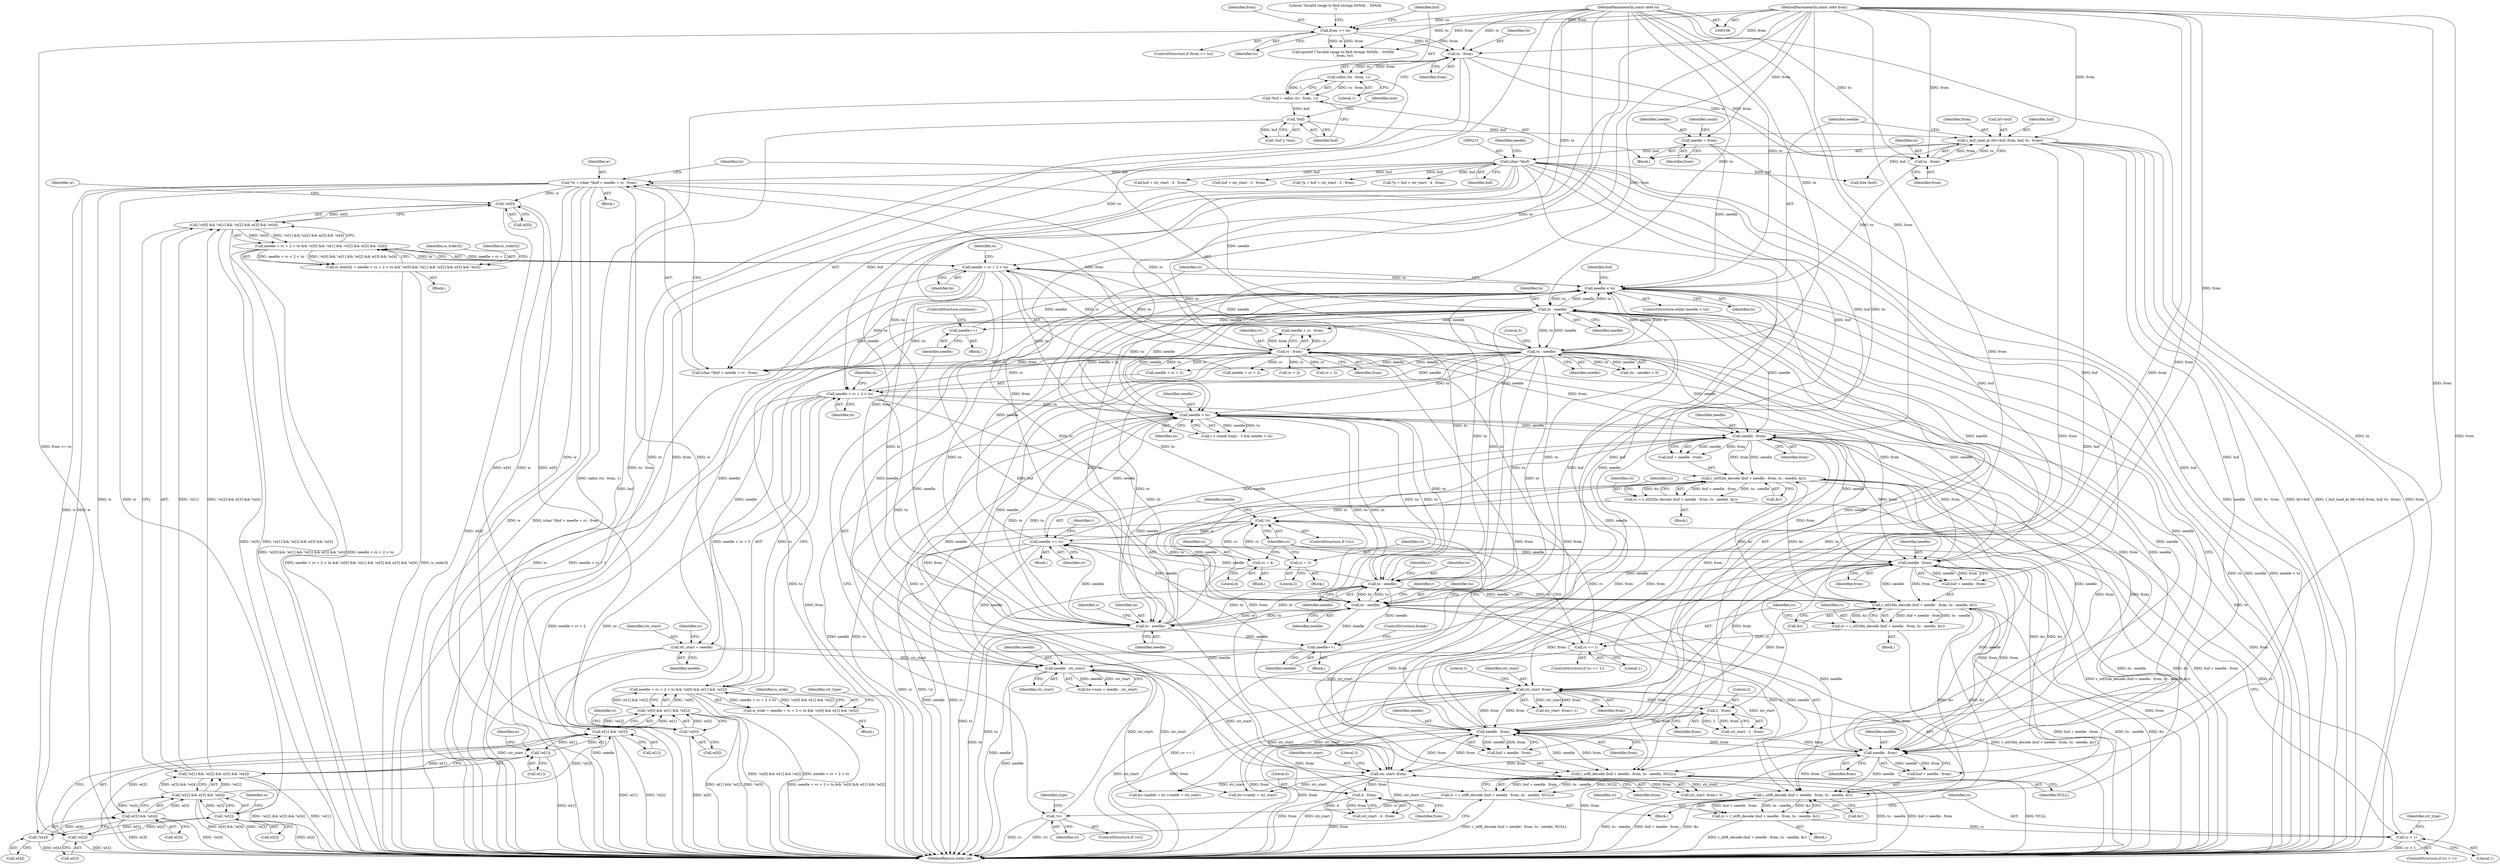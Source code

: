 digraph "1_radare2_3fcf41ed96ffa25b38029449520c8d0a198745f3@integer" {
"1000209" [label="(Call,*w = (char *)buf + needle + rc - from)"];
"1000212" [label="(Call,(char *)buf)"];
"1000170" [label="(Call,r_buf_read_at (bf->buf, from, buf, to - from))"];
"1000176" [label="(Call,to - from)"];
"1000156" [label="(Call,to - from)"];
"1000141" [label="(Call,from >= to)"];
"1000110" [label="(MethodParameterIn,const ut64 from)"];
"1000111" [label="(MethodParameterIn,const ut64 to)"];
"1000162" [label="(Call,!buf)"];
"1000153" [label="(Call,*buf = calloc (to - from, 1))"];
"1000155" [label="(Call,calloc (to - from, 1))"];
"1000192" [label="(Call,to - needle)"];
"1000180" [label="(Call,needle < to)"];
"1000200" [label="(Call,needle++)"];
"1000419" [label="(Call,needle += rc)"];
"1000413" [label="(Call,!rc)"];
"1000343" [label="(Call,rc = r_utf32le_decode (buf + needle - from, to - needle, &r))"];
"1000345" [label="(Call,r_utf32le_decode (buf + needle - from, to - needle, &r))"];
"1000348" [label="(Call,needle - from)"];
"1000328" [label="(Call,needle < to)"];
"1000222" [label="(Call,to - needle)"];
"1000376" [label="(Call,to - needle)"];
"1000399" [label="(Call,to - needle)"];
"1000351" [label="(Call,to - needle)"];
"1000231" [label="(Call,needle + rc + 2 < to)"];
"1000217" [label="(Call,rc - from)"];
"1000197" [label="(Call,!rc)"];
"1000184" [label="(Call,rc = r_utf8_decode (buf + needle - from, to - needle, NULL))"];
"1000186" [label="(Call,r_utf8_decode (buf + needle - from, to - needle, NULL))"];
"1000189" [label="(Call,needle - from)"];
"1000373" [label="(Call,needle - from)"];
"1000396" [label="(Call,needle - from)"];
"1000611" [label="(Call,2 - from)"];
"1000599" [label="(Call,str_start -from)"];
"1000584" [label="(Call,needle - str_start)"];
"1000416" [label="(Call,needle++)"];
"1000312" [label="(Call,str_start = needle)"];
"1000646" [label="(Call,4 - from)"];
"1000634" [label="(Call,str_start -from)"];
"1000273" [label="(Call,needle + rc + 2 < to)"];
"1000393" [label="(Call,r_utf8_decode (buf + needle - from, to - needle, &r))"];
"1000370" [label="(Call,r_utf16le_decode (buf + needle - from, to - needle, &r))"];
"1000382" [label="(Call,rc == 1)"];
"1000368" [label="(Call,rc = r_utf16le_decode (buf + needle - from, to - needle, &r))"];
"1000386" [label="(Call,rc = 2)"];
"1000359" [label="(Call,rc = 4)"];
"1000405" [label="(Call,rc > 1)"];
"1000391" [label="(Call,rc = r_utf8_decode (buf + needle - from, to - needle, &r))"];
"1000117" [label="(Call,needle = from)"];
"1000239" [label="(Call,!w[0])"];
"1000238" [label="(Call,!w[0] && !w[1] && !w[2] && w[3] && !w[4])"];
"1000230" [label="(Call,needle + rc + 2 < to && !w[0] && !w[1] && !w[2] && w[3] && !w[4])"];
"1000228" [label="(Call,is_wide32 = needle + rc + 2 < to && !w[0] && !w[1] && !w[2] && w[3] && !w[4])"];
"1000281" [label="(Call,!w[0])"];
"1000280" [label="(Call,!w[0] && w[1] && !w[2])"];
"1000272" [label="(Call,needle + rc + 2 < to && !w[0] && w[1] && !w[2])"];
"1000270" [label="(Call,is_wide = needle + rc + 2 < to && !w[0] && w[1] && !w[2])"];
"1000244" [label="(Call,!w[1])"];
"1000243" [label="(Call,!w[1] && !w[2] && w[3] && !w[4])"];
"1000285" [label="(Call,w[1] && !w[2])"];
"1000249" [label="(Call,!w[2])"];
"1000248" [label="(Call,!w[2] && w[3] && !w[4])"];
"1000289" [label="(Call,!w[2])"];
"1000253" [label="(Call,w[3] && !w[4])"];
"1000257" [label="(Call,!w[4])"];
"1000224" [label="(Identifier,needle)"];
"1000283" [label="(Identifier,w)"];
"1000400" [label="(Identifier,to)"];
"1000177" [label="(Identifier,to)"];
"1000241" [label="(Identifier,w)"];
"1000385" [label="(Block,)"];
"1000388" [label="(Literal,2)"];
"1000226" [label="(Block,)"];
"1000359" [label="(Call,rc = 4)"];
"1000279" [label="(Identifier,to)"];
"1000420" [label="(Identifier,needle)"];
"1000600" [label="(Identifier,str_start)"];
"1000118" [label="(Identifier,needle)"];
"1000367" [label="(Block,)"];
"1000416" [label="(Call,needle++)"];
"1000406" [label="(Identifier,rc)"];
"1000399" [label="(Call,to - needle)"];
"1000642" [label="(Call,buf + str_start - 4 - from)"];
"1000386" [label="(Call,rc = 2)"];
"1000257" [label="(Call,!w[4])"];
"1000357" [label="(Identifier,rc)"];
"1000187" [label="(Call,buf + needle - from)"];
"1000417" [label="(Identifier,needle)"];
"1000272" [label="(Call,needle + rc + 2 < to && !w[0] && w[1] && !w[2])"];
"1000369" [label="(Identifier,rc)"];
"1000250" [label="(Call,w[2])"];
"1000183" [label="(Block,)"];
"1000609" [label="(Call,str_start - 2 - from)"];
"1000201" [label="(Identifier,needle)"];
"1000375" [label="(Identifier,from)"];
"1000405" [label="(Call,rc > 1)"];
"1000371" [label="(Call,buf + needle - from)"];
"1000175" [label="(Identifier,buf)"];
"1000180" [label="(Call,needle < to)"];
"1000312" [label="(Call,str_start = needle)"];
"1000268" [label="(Block,)"];
"1000225" [label="(Literal,5)"];
"1000612" [label="(Literal,2)"];
"1000355" [label="(Identifier,r)"];
"1000246" [label="(Identifier,w)"];
"1000179" [label="(ControlStructure,while (needle < to))"];
"1000404" [label="(ControlStructure,if (rc > 1))"];
"1000181" [label="(Identifier,needle)"];
"1000222" [label="(Call,to - needle)"];
"1000270" [label="(Call,is_wide = needle + rc + 2 < to && !w[0] && w[1] && !w[2])"];
"1000185" [label="(Identifier,rc)"];
"1000199" [label="(Block,)"];
"1000165" [label="(Identifier,min)"];
"1000209" [label="(Call,*w = (char *)buf + needle + rc - from)"];
"1000361" [label="(Literal,4)"];
"1000258" [label="(Call,w[4])"];
"1000330" [label="(Identifier,to)"];
"1000194" [label="(Identifier,needle)"];
"1000329" [label="(Identifier,needle)"];
"1000286" [label="(Call,w[1])"];
"1000253" [label="(Call,w[3] && !w[4])"];
"1000212" [label="(Call,(char *)buf)"];
"1000381" [label="(ControlStructure,if (rc == 1))"];
"1000119" [label="(Identifier,from)"];
"1000230" [label="(Call,needle + rc + 2 < to && !w[0] && !w[1] && !w[2] && w[3] && !w[4])"];
"1000159" [label="(Literal,1)"];
"1000198" [label="(Identifier,rc)"];
"1000140" [label="(ControlStructure,if (from >= to))"];
"1000191" [label="(Identifier,from)"];
"1000162" [label="(Call,!buf)"];
"1000217" [label="(Call,rc - from)"];
"1000418" [label="(ControlStructure,break;)"];
"1000157" [label="(Identifier,to)"];
"1000415" [label="(Block,)"];
"1000419" [label="(Call,needle += rc)"];
"1000392" [label="(Identifier,rc)"];
"1000410" [label="(Identifier,str_type)"];
"1000229" [label="(Identifier,is_wide32)"];
"1000345" [label="(Call,r_utf32le_decode (buf + needle - from, to - needle, &r))"];
"1000117" [label="(Call,needle = from)"];
"1000189" [label="(Call,needle - from)"];
"1000376" [label="(Call,to - needle)"];
"1000382" [label="(Call,rc == 1)"];
"1000384" [label="(Literal,1)"];
"1000387" [label="(Identifier,rc)"];
"1000352" [label="(Identifier,to)"];
"1000245" [label="(Call,w[1])"];
"1000282" [label="(Call,w[0])"];
"1000228" [label="(Call,is_wide32 = needle + rc + 2 < to && !w[0] && !w[1] && !w[2] && w[3] && !w[4])"];
"1000153" [label="(Call,*buf = calloc (to - from, 1))"];
"1000635" [label="(Identifier,str_start)"];
"1000350" [label="(Identifier,from)"];
"1000287" [label="(Identifier,w)"];
"1000412" [label="(ControlStructure,if (!rc))"];
"1000232" [label="(Call,needle + rc + 2)"];
"1000154" [label="(Identifier,buf)"];
"1000396" [label="(Call,needle - from)"];
"1000334" [label="(Block,)"];
"1000216" [label="(Identifier,needle)"];
"1000393" [label="(Call,r_utf8_decode (buf + needle - from, to - needle, &r))"];
"1000634" [label="(Call,str_start -from)"];
"1000586" [label="(Identifier,str_start)"];
"1000379" [label="(Call,&r)"];
"1000143" [label="(Identifier,to)"];
"1000190" [label="(Identifier,needle)"];
"1000161" [label="(Call,!buf || !min)"];
"1000613" [label="(Identifier,from)"];
"1000254" [label="(Call,w[3])"];
"1000636" [label="(Identifier,from)"];
"1000285" [label="(Call,w[1] && !w[2])"];
"1000585" [label="(Identifier,needle)"];
"1000141" [label="(Call,from >= to)"];
"1000200" [label="(Call,needle++)"];
"1000186" [label="(Call,r_utf8_decode (buf + needle - from, to - needle, NULL))"];
"1000184" [label="(Call,rc = r_utf8_decode (buf + needle - from, to - needle, NULL))"];
"1000195" [label="(Identifier,NULL)"];
"1000343" [label="(Call,rc = r_utf32le_decode (buf + needle - from, to - needle, &r))"];
"1000342" [label="(Block,)"];
"1000383" [label="(Identifier,rc)"];
"1000155" [label="(Call,calloc (to - from, 1))"];
"1000314" [label="(Identifier,needle)"];
"1000380" [label="(Identifier,r)"];
"1000142" [label="(Identifier,from)"];
"1000377" [label="(Identifier,to)"];
"1000110" [label="(MethodParameterIn,const ut64 from)"];
"1000644" [label="(Call,str_start - 4 - from)"];
"1000647" [label="(Literal,4)"];
"1000211" [label="(Call,(char *)buf + needle + rc - from)"];
"1000344" [label="(Identifier,rc)"];
"1000234" [label="(Call,rc + 2)"];
"1000240" [label="(Call,w[0])"];
"1000197" [label="(Call,!rc)"];
"1000248" [label="(Call,!w[2] && w[3] && !w[4])"];
"1000374" [label="(Identifier,needle)"];
"1000666" [label="(Call,bs->paddr = bs->vaddr = str_start)"];
"1000244" [label="(Call,!w[1])"];
"1000176" [label="(Call,to - from)"];
"1000407" [label="(Literal,1)"];
"1000170" [label="(Call,r_buf_read_at (bf->buf, from, buf, to - from))"];
"1000146" [label="(Literal,\"Invalid range to find strings 0x%llx .. 0x%llx\n\")"];
"1000351" [label="(Call,to - needle)"];
"1000290" [label="(Call,w[2])"];
"1000346" [label="(Call,buf + needle - from)"];
"1000158" [label="(Identifier,from)"];
"1000196" [label="(ControlStructure,if (!rc))"];
"1000607" [label="(Call,buf + str_start - 2 - from)"];
"1000349" [label="(Identifier,needle)"];
"1000163" [label="(Identifier,buf)"];
"1000238" [label="(Call,!w[0] && !w[1] && !w[2] && w[3] && !w[4])"];
"1000271" [label="(Identifier,is_wide)"];
"1000223" [label="(Identifier,to)"];
"1000633" [label="(Call,str_start -from> 3)"];
"1000122" [label="(Identifier,count)"];
"1000401" [label="(Identifier,needle)"];
"1000394" [label="(Call,buf + needle - from)"];
"1000602" [label="(Literal,1)"];
"1000193" [label="(Identifier,to)"];
"1000207" [label="(Block,)"];
"1000276" [label="(Call,rc + 2)"];
"1000391" [label="(Call,rc = r_utf8_decode (buf + needle - from, to - needle, &r))"];
"1000262" [label="(Identifier,is_wide32)"];
"1000414" [label="(Identifier,rc)"];
"1000605" [label="(Call,*p = buf + str_start - 2 - from)"];
"1000255" [label="(Identifier,w)"];
"1000294" [label="(Identifier,str_type)"];
"1000580" [label="(Call,bs->size = needle - str_start)"];
"1000192" [label="(Call,to - needle)"];
"1000289" [label="(Call,!w[2])"];
"1000239" [label="(Call,!w[0])"];
"1000156" [label="(Call,to - from)"];
"1000599" [label="(Call,str_start -from)"];
"1000646" [label="(Call,4 - from)"];
"1000378" [label="(Identifier,needle)"];
"1000348" [label="(Call,needle - from)"];
"1000321" [label="(Call,i < sizeof (tmp) - 3 && needle < to)"];
"1000598" [label="(Call,str_start -from> 1)"];
"1000670" [label="(Call,bs->vaddr = str_start)"];
"1000280" [label="(Call,!w[0] && w[1] && !w[2])"];
"1000584" [label="(Call,needle - str_start)"];
"1000218" [label="(Identifier,rc)"];
"1000313" [label="(Identifier,str_start)"];
"1000210" [label="(Identifier,w)"];
"1000368" [label="(Call,rc = r_utf16le_decode (buf + needle - from, to - needle, &r))"];
"1000390" [label="(Block,)"];
"1000648" [label="(Identifier,from)"];
"1000354" [label="(Call,&r)"];
"1000640" [label="(Call,*p = buf + str_start - 4 - from)"];
"1000174" [label="(Identifier,from)"];
"1000182" [label="(Identifier,to)"];
"1000251" [label="(Identifier,w)"];
"1000219" [label="(Identifier,from)"];
"1000145" [label="(Call,eprintf (\"Invalid range to find strings 0x%llx .. 0x%llx\n\", from, to))"];
"1000171" [label="(Call,bf->buf)"];
"1000214" [label="(Identifier,buf)"];
"1000178" [label="(Identifier,from)"];
"1000397" [label="(Identifier,needle)"];
"1000281" [label="(Call,!w[0])"];
"1000205" [label="(Identifier,type)"];
"1000601" [label="(Identifier,from)"];
"1000402" [label="(Call,&r)"];
"1000328" [label="(Call,needle < to)"];
"1000249" [label="(Call,!w[2])"];
"1000611" [label="(Call,2 - from)"];
"1000370" [label="(Call,r_utf16le_decode (buf + needle - from, to - needle, &r))"];
"1000413" [label="(Call,!rc)"];
"1000273" [label="(Call,needle + rc + 2 < to)"];
"1000111" [label="(MethodParameterIn,const ut64 to)"];
"1000358" [label="(Block,)"];
"1000231" [label="(Call,needle + rc + 2 < to)"];
"1000425" [label="(Identifier,r)"];
"1000221" [label="(Call,(to - needle) > 5)"];
"1000373" [label="(Call,needle - from)"];
"1000215" [label="(Call,needle + rc - from)"];
"1000237" [label="(Identifier,to)"];
"1000698" [label="(Identifier,buf)"];
"1000113" [label="(Block,)"];
"1000243" [label="(Call,!w[1] && !w[2] && w[3] && !w[4])"];
"1000701" [label="(MethodReturn,static int)"];
"1000421" [label="(Identifier,rc)"];
"1000398" [label="(Identifier,from)"];
"1000317" [label="(Identifier,rc)"];
"1000360" [label="(Identifier,rc)"];
"1000353" [label="(Identifier,needle)"];
"1000202" [label="(ControlStructure,continue;)"];
"1000637" [label="(Literal,3)"];
"1000697" [label="(Call,free (buf))"];
"1000403" [label="(Identifier,r)"];
"1000274" [label="(Call,needle + rc + 2)"];
"1000209" -> "1000207"  [label="AST: "];
"1000209" -> "1000211"  [label="CFG: "];
"1000210" -> "1000209"  [label="AST: "];
"1000211" -> "1000209"  [label="AST: "];
"1000223" -> "1000209"  [label="CFG: "];
"1000209" -> "1000701"  [label="DDG: w"];
"1000209" -> "1000701"  [label="DDG: (char *)buf + needle + rc - from"];
"1000212" -> "1000209"  [label="DDG: buf"];
"1000192" -> "1000209"  [label="DDG: needle"];
"1000217" -> "1000209"  [label="DDG: rc"];
"1000217" -> "1000209"  [label="DDG: from"];
"1000209" -> "1000239"  [label="DDG: w"];
"1000209" -> "1000244"  [label="DDG: w"];
"1000209" -> "1000249"  [label="DDG: w"];
"1000209" -> "1000253"  [label="DDG: w"];
"1000209" -> "1000257"  [label="DDG: w"];
"1000209" -> "1000281"  [label="DDG: w"];
"1000209" -> "1000285"  [label="DDG: w"];
"1000209" -> "1000289"  [label="DDG: w"];
"1000212" -> "1000211"  [label="AST: "];
"1000212" -> "1000214"  [label="CFG: "];
"1000213" -> "1000212"  [label="AST: "];
"1000214" -> "1000212"  [label="AST: "];
"1000216" -> "1000212"  [label="CFG: "];
"1000212" -> "1000186"  [label="DDG: buf"];
"1000212" -> "1000187"  [label="DDG: buf"];
"1000212" -> "1000211"  [label="DDG: buf"];
"1000170" -> "1000212"  [label="DDG: buf"];
"1000212" -> "1000345"  [label="DDG: buf"];
"1000212" -> "1000346"  [label="DDG: buf"];
"1000212" -> "1000370"  [label="DDG: buf"];
"1000212" -> "1000371"  [label="DDG: buf"];
"1000212" -> "1000393"  [label="DDG: buf"];
"1000212" -> "1000394"  [label="DDG: buf"];
"1000212" -> "1000605"  [label="DDG: buf"];
"1000212" -> "1000607"  [label="DDG: buf"];
"1000212" -> "1000640"  [label="DDG: buf"];
"1000212" -> "1000642"  [label="DDG: buf"];
"1000212" -> "1000697"  [label="DDG: buf"];
"1000170" -> "1000113"  [label="AST: "];
"1000170" -> "1000176"  [label="CFG: "];
"1000171" -> "1000170"  [label="AST: "];
"1000174" -> "1000170"  [label="AST: "];
"1000175" -> "1000170"  [label="AST: "];
"1000176" -> "1000170"  [label="AST: "];
"1000181" -> "1000170"  [label="CFG: "];
"1000170" -> "1000701"  [label="DDG: to - from"];
"1000170" -> "1000701"  [label="DDG: bf->buf"];
"1000170" -> "1000701"  [label="DDG: r_buf_read_at (bf->buf, from, buf, to - from)"];
"1000170" -> "1000701"  [label="DDG: from"];
"1000176" -> "1000170"  [label="DDG: from"];
"1000176" -> "1000170"  [label="DDG: to"];
"1000110" -> "1000170"  [label="DDG: from"];
"1000162" -> "1000170"  [label="DDG: buf"];
"1000170" -> "1000186"  [label="DDG: buf"];
"1000170" -> "1000187"  [label="DDG: buf"];
"1000170" -> "1000189"  [label="DDG: from"];
"1000170" -> "1000697"  [label="DDG: buf"];
"1000176" -> "1000178"  [label="CFG: "];
"1000177" -> "1000176"  [label="AST: "];
"1000178" -> "1000176"  [label="AST: "];
"1000156" -> "1000176"  [label="DDG: to"];
"1000156" -> "1000176"  [label="DDG: from"];
"1000111" -> "1000176"  [label="DDG: to"];
"1000110" -> "1000176"  [label="DDG: from"];
"1000176" -> "1000180"  [label="DDG: to"];
"1000156" -> "1000155"  [label="AST: "];
"1000156" -> "1000158"  [label="CFG: "];
"1000157" -> "1000156"  [label="AST: "];
"1000158" -> "1000156"  [label="AST: "];
"1000159" -> "1000156"  [label="CFG: "];
"1000156" -> "1000701"  [label="DDG: to"];
"1000156" -> "1000701"  [label="DDG: from"];
"1000156" -> "1000155"  [label="DDG: to"];
"1000156" -> "1000155"  [label="DDG: from"];
"1000141" -> "1000156"  [label="DDG: to"];
"1000141" -> "1000156"  [label="DDG: from"];
"1000111" -> "1000156"  [label="DDG: to"];
"1000110" -> "1000156"  [label="DDG: from"];
"1000141" -> "1000140"  [label="AST: "];
"1000141" -> "1000143"  [label="CFG: "];
"1000142" -> "1000141"  [label="AST: "];
"1000143" -> "1000141"  [label="AST: "];
"1000146" -> "1000141"  [label="CFG: "];
"1000154" -> "1000141"  [label="CFG: "];
"1000141" -> "1000701"  [label="DDG: from >= to"];
"1000110" -> "1000141"  [label="DDG: from"];
"1000111" -> "1000141"  [label="DDG: to"];
"1000141" -> "1000145"  [label="DDG: from"];
"1000141" -> "1000145"  [label="DDG: to"];
"1000110" -> "1000106"  [label="AST: "];
"1000110" -> "1000701"  [label="DDG: from"];
"1000110" -> "1000117"  [label="DDG: from"];
"1000110" -> "1000145"  [label="DDG: from"];
"1000110" -> "1000189"  [label="DDG: from"];
"1000110" -> "1000217"  [label="DDG: from"];
"1000110" -> "1000348"  [label="DDG: from"];
"1000110" -> "1000373"  [label="DDG: from"];
"1000110" -> "1000396"  [label="DDG: from"];
"1000110" -> "1000599"  [label="DDG: from"];
"1000110" -> "1000611"  [label="DDG: from"];
"1000110" -> "1000634"  [label="DDG: from"];
"1000110" -> "1000646"  [label="DDG: from"];
"1000111" -> "1000106"  [label="AST: "];
"1000111" -> "1000701"  [label="DDG: to"];
"1000111" -> "1000145"  [label="DDG: to"];
"1000111" -> "1000180"  [label="DDG: to"];
"1000111" -> "1000192"  [label="DDG: to"];
"1000111" -> "1000222"  [label="DDG: to"];
"1000111" -> "1000231"  [label="DDG: to"];
"1000111" -> "1000273"  [label="DDG: to"];
"1000111" -> "1000328"  [label="DDG: to"];
"1000111" -> "1000351"  [label="DDG: to"];
"1000111" -> "1000376"  [label="DDG: to"];
"1000111" -> "1000399"  [label="DDG: to"];
"1000162" -> "1000161"  [label="AST: "];
"1000162" -> "1000163"  [label="CFG: "];
"1000163" -> "1000162"  [label="AST: "];
"1000165" -> "1000162"  [label="CFG: "];
"1000161" -> "1000162"  [label="CFG: "];
"1000162" -> "1000701"  [label="DDG: buf"];
"1000162" -> "1000161"  [label="DDG: buf"];
"1000153" -> "1000162"  [label="DDG: buf"];
"1000153" -> "1000113"  [label="AST: "];
"1000153" -> "1000155"  [label="CFG: "];
"1000154" -> "1000153"  [label="AST: "];
"1000155" -> "1000153"  [label="AST: "];
"1000163" -> "1000153"  [label="CFG: "];
"1000153" -> "1000701"  [label="DDG: calloc (to - from, 1)"];
"1000155" -> "1000153"  [label="DDG: to - from"];
"1000155" -> "1000153"  [label="DDG: 1"];
"1000155" -> "1000159"  [label="CFG: "];
"1000159" -> "1000155"  [label="AST: "];
"1000155" -> "1000701"  [label="DDG: to - from"];
"1000192" -> "1000186"  [label="AST: "];
"1000192" -> "1000194"  [label="CFG: "];
"1000193" -> "1000192"  [label="AST: "];
"1000194" -> "1000192"  [label="AST: "];
"1000195" -> "1000192"  [label="CFG: "];
"1000192" -> "1000701"  [label="DDG: to"];
"1000192" -> "1000180"  [label="DDG: needle"];
"1000192" -> "1000180"  [label="DDG: to"];
"1000192" -> "1000186"  [label="DDG: to"];
"1000192" -> "1000186"  [label="DDG: needle"];
"1000180" -> "1000192"  [label="DDG: to"];
"1000189" -> "1000192"  [label="DDG: needle"];
"1000192" -> "1000200"  [label="DDG: needle"];
"1000192" -> "1000211"  [label="DDG: needle"];
"1000192" -> "1000215"  [label="DDG: needle"];
"1000192" -> "1000222"  [label="DDG: to"];
"1000192" -> "1000222"  [label="DDG: needle"];
"1000192" -> "1000312"  [label="DDG: needle"];
"1000192" -> "1000328"  [label="DDG: needle"];
"1000192" -> "1000328"  [label="DDG: to"];
"1000192" -> "1000348"  [label="DDG: needle"];
"1000192" -> "1000351"  [label="DDG: to"];
"1000192" -> "1000373"  [label="DDG: needle"];
"1000192" -> "1000376"  [label="DDG: to"];
"1000192" -> "1000396"  [label="DDG: needle"];
"1000192" -> "1000399"  [label="DDG: to"];
"1000192" -> "1000584"  [label="DDG: needle"];
"1000180" -> "1000179"  [label="AST: "];
"1000180" -> "1000182"  [label="CFG: "];
"1000181" -> "1000180"  [label="AST: "];
"1000182" -> "1000180"  [label="AST: "];
"1000185" -> "1000180"  [label="CFG: "];
"1000698" -> "1000180"  [label="CFG: "];
"1000180" -> "1000701"  [label="DDG: to"];
"1000180" -> "1000701"  [label="DDG: needle"];
"1000180" -> "1000701"  [label="DDG: needle < to"];
"1000200" -> "1000180"  [label="DDG: needle"];
"1000419" -> "1000180"  [label="DDG: needle"];
"1000328" -> "1000180"  [label="DDG: needle"];
"1000328" -> "1000180"  [label="DDG: to"];
"1000117" -> "1000180"  [label="DDG: needle"];
"1000416" -> "1000180"  [label="DDG: needle"];
"1000584" -> "1000180"  [label="DDG: needle"];
"1000222" -> "1000180"  [label="DDG: needle"];
"1000222" -> "1000180"  [label="DDG: to"];
"1000376" -> "1000180"  [label="DDG: to"];
"1000399" -> "1000180"  [label="DDG: to"];
"1000231" -> "1000180"  [label="DDG: to"];
"1000351" -> "1000180"  [label="DDG: to"];
"1000273" -> "1000180"  [label="DDG: to"];
"1000180" -> "1000189"  [label="DDG: needle"];
"1000180" -> "1000321"  [label="DDG: needle < to"];
"1000200" -> "1000199"  [label="AST: "];
"1000200" -> "1000201"  [label="CFG: "];
"1000201" -> "1000200"  [label="AST: "];
"1000202" -> "1000200"  [label="CFG: "];
"1000419" -> "1000334"  [label="AST: "];
"1000419" -> "1000421"  [label="CFG: "];
"1000420" -> "1000419"  [label="AST: "];
"1000421" -> "1000419"  [label="AST: "];
"1000425" -> "1000419"  [label="CFG: "];
"1000419" -> "1000701"  [label="DDG: needle"];
"1000419" -> "1000701"  [label="DDG: rc"];
"1000419" -> "1000328"  [label="DDG: needle"];
"1000419" -> "1000348"  [label="DDG: needle"];
"1000419" -> "1000373"  [label="DDG: needle"];
"1000419" -> "1000396"  [label="DDG: needle"];
"1000413" -> "1000419"  [label="DDG: rc"];
"1000399" -> "1000419"  [label="DDG: needle"];
"1000351" -> "1000419"  [label="DDG: needle"];
"1000376" -> "1000419"  [label="DDG: needle"];
"1000419" -> "1000584"  [label="DDG: needle"];
"1000413" -> "1000412"  [label="AST: "];
"1000413" -> "1000414"  [label="CFG: "];
"1000414" -> "1000413"  [label="AST: "];
"1000417" -> "1000413"  [label="CFG: "];
"1000420" -> "1000413"  [label="CFG: "];
"1000413" -> "1000701"  [label="DDG: rc"];
"1000413" -> "1000701"  [label="DDG: !rc"];
"1000343" -> "1000413"  [label="DDG: rc"];
"1000382" -> "1000413"  [label="DDG: rc"];
"1000386" -> "1000413"  [label="DDG: rc"];
"1000359" -> "1000413"  [label="DDG: rc"];
"1000405" -> "1000413"  [label="DDG: rc"];
"1000343" -> "1000342"  [label="AST: "];
"1000343" -> "1000345"  [label="CFG: "];
"1000344" -> "1000343"  [label="AST: "];
"1000345" -> "1000343"  [label="AST: "];
"1000357" -> "1000343"  [label="CFG: "];
"1000343" -> "1000701"  [label="DDG: r_utf32le_decode (buf + needle - from, to - needle, &r)"];
"1000345" -> "1000343"  [label="DDG: buf + needle - from"];
"1000345" -> "1000343"  [label="DDG: to - needle"];
"1000345" -> "1000343"  [label="DDG: &r"];
"1000345" -> "1000354"  [label="CFG: "];
"1000346" -> "1000345"  [label="AST: "];
"1000351" -> "1000345"  [label="AST: "];
"1000354" -> "1000345"  [label="AST: "];
"1000345" -> "1000701"  [label="DDG: to - needle"];
"1000345" -> "1000701"  [label="DDG: &r"];
"1000345" -> "1000701"  [label="DDG: buf + needle - from"];
"1000348" -> "1000345"  [label="DDG: needle"];
"1000348" -> "1000345"  [label="DDG: from"];
"1000351" -> "1000345"  [label="DDG: to"];
"1000351" -> "1000345"  [label="DDG: needle"];
"1000393" -> "1000345"  [label="DDG: &r"];
"1000370" -> "1000345"  [label="DDG: &r"];
"1000345" -> "1000370"  [label="DDG: &r"];
"1000345" -> "1000393"  [label="DDG: &r"];
"1000348" -> "1000346"  [label="AST: "];
"1000348" -> "1000350"  [label="CFG: "];
"1000349" -> "1000348"  [label="AST: "];
"1000350" -> "1000348"  [label="AST: "];
"1000346" -> "1000348"  [label="CFG: "];
"1000348" -> "1000701"  [label="DDG: from"];
"1000348" -> "1000189"  [label="DDG: from"];
"1000348" -> "1000346"  [label="DDG: needle"];
"1000348" -> "1000346"  [label="DDG: from"];
"1000328" -> "1000348"  [label="DDG: needle"];
"1000222" -> "1000348"  [label="DDG: needle"];
"1000373" -> "1000348"  [label="DDG: from"];
"1000396" -> "1000348"  [label="DDG: from"];
"1000217" -> "1000348"  [label="DDG: from"];
"1000189" -> "1000348"  [label="DDG: from"];
"1000348" -> "1000351"  [label="DDG: needle"];
"1000348" -> "1000373"  [label="DDG: from"];
"1000348" -> "1000396"  [label="DDG: from"];
"1000348" -> "1000599"  [label="DDG: from"];
"1000348" -> "1000634"  [label="DDG: from"];
"1000328" -> "1000321"  [label="AST: "];
"1000328" -> "1000330"  [label="CFG: "];
"1000329" -> "1000328"  [label="AST: "];
"1000330" -> "1000328"  [label="AST: "];
"1000321" -> "1000328"  [label="CFG: "];
"1000328" -> "1000701"  [label="DDG: needle"];
"1000328" -> "1000701"  [label="DDG: to"];
"1000328" -> "1000321"  [label="DDG: needle"];
"1000328" -> "1000321"  [label="DDG: to"];
"1000222" -> "1000328"  [label="DDG: needle"];
"1000222" -> "1000328"  [label="DDG: to"];
"1000376" -> "1000328"  [label="DDG: to"];
"1000399" -> "1000328"  [label="DDG: to"];
"1000351" -> "1000328"  [label="DDG: to"];
"1000231" -> "1000328"  [label="DDG: to"];
"1000273" -> "1000328"  [label="DDG: to"];
"1000328" -> "1000351"  [label="DDG: to"];
"1000328" -> "1000373"  [label="DDG: needle"];
"1000328" -> "1000376"  [label="DDG: to"];
"1000328" -> "1000396"  [label="DDG: needle"];
"1000328" -> "1000399"  [label="DDG: to"];
"1000328" -> "1000584"  [label="DDG: needle"];
"1000222" -> "1000221"  [label="AST: "];
"1000222" -> "1000224"  [label="CFG: "];
"1000223" -> "1000222"  [label="AST: "];
"1000224" -> "1000222"  [label="AST: "];
"1000225" -> "1000222"  [label="CFG: "];
"1000222" -> "1000701"  [label="DDG: to"];
"1000222" -> "1000221"  [label="DDG: to"];
"1000222" -> "1000221"  [label="DDG: needle"];
"1000222" -> "1000231"  [label="DDG: needle"];
"1000222" -> "1000231"  [label="DDG: to"];
"1000222" -> "1000232"  [label="DDG: needle"];
"1000222" -> "1000273"  [label="DDG: needle"];
"1000222" -> "1000274"  [label="DDG: needle"];
"1000222" -> "1000312"  [label="DDG: needle"];
"1000222" -> "1000351"  [label="DDG: to"];
"1000222" -> "1000373"  [label="DDG: needle"];
"1000222" -> "1000376"  [label="DDG: to"];
"1000222" -> "1000396"  [label="DDG: needle"];
"1000222" -> "1000399"  [label="DDG: to"];
"1000222" -> "1000584"  [label="DDG: needle"];
"1000376" -> "1000370"  [label="AST: "];
"1000376" -> "1000378"  [label="CFG: "];
"1000377" -> "1000376"  [label="AST: "];
"1000378" -> "1000376"  [label="AST: "];
"1000380" -> "1000376"  [label="CFG: "];
"1000376" -> "1000701"  [label="DDG: to"];
"1000376" -> "1000351"  [label="DDG: to"];
"1000376" -> "1000370"  [label="DDG: to"];
"1000376" -> "1000370"  [label="DDG: needle"];
"1000399" -> "1000376"  [label="DDG: to"];
"1000351" -> "1000376"  [label="DDG: to"];
"1000231" -> "1000376"  [label="DDG: to"];
"1000273" -> "1000376"  [label="DDG: to"];
"1000373" -> "1000376"  [label="DDG: needle"];
"1000376" -> "1000399"  [label="DDG: to"];
"1000376" -> "1000416"  [label="DDG: needle"];
"1000399" -> "1000393"  [label="AST: "];
"1000399" -> "1000401"  [label="CFG: "];
"1000400" -> "1000399"  [label="AST: "];
"1000401" -> "1000399"  [label="AST: "];
"1000403" -> "1000399"  [label="CFG: "];
"1000399" -> "1000701"  [label="DDG: to"];
"1000399" -> "1000351"  [label="DDG: to"];
"1000399" -> "1000393"  [label="DDG: to"];
"1000399" -> "1000393"  [label="DDG: needle"];
"1000351" -> "1000399"  [label="DDG: to"];
"1000231" -> "1000399"  [label="DDG: to"];
"1000273" -> "1000399"  [label="DDG: to"];
"1000396" -> "1000399"  [label="DDG: needle"];
"1000399" -> "1000416"  [label="DDG: needle"];
"1000351" -> "1000353"  [label="CFG: "];
"1000352" -> "1000351"  [label="AST: "];
"1000353" -> "1000351"  [label="AST: "];
"1000355" -> "1000351"  [label="CFG: "];
"1000351" -> "1000701"  [label="DDG: to"];
"1000231" -> "1000351"  [label="DDG: to"];
"1000273" -> "1000351"  [label="DDG: to"];
"1000351" -> "1000416"  [label="DDG: needle"];
"1000231" -> "1000230"  [label="AST: "];
"1000231" -> "1000237"  [label="CFG: "];
"1000232" -> "1000231"  [label="AST: "];
"1000237" -> "1000231"  [label="AST: "];
"1000241" -> "1000231"  [label="CFG: "];
"1000230" -> "1000231"  [label="CFG: "];
"1000231" -> "1000701"  [label="DDG: to"];
"1000231" -> "1000701"  [label="DDG: needle + rc + 2"];
"1000231" -> "1000230"  [label="DDG: needle + rc + 2"];
"1000231" -> "1000230"  [label="DDG: to"];
"1000217" -> "1000231"  [label="DDG: rc"];
"1000231" -> "1000273"  [label="DDG: to"];
"1000217" -> "1000215"  [label="AST: "];
"1000217" -> "1000219"  [label="CFG: "];
"1000218" -> "1000217"  [label="AST: "];
"1000219" -> "1000217"  [label="AST: "];
"1000215" -> "1000217"  [label="CFG: "];
"1000217" -> "1000701"  [label="DDG: from"];
"1000217" -> "1000189"  [label="DDG: from"];
"1000217" -> "1000211"  [label="DDG: rc"];
"1000217" -> "1000211"  [label="DDG: from"];
"1000217" -> "1000215"  [label="DDG: rc"];
"1000217" -> "1000215"  [label="DDG: from"];
"1000197" -> "1000217"  [label="DDG: rc"];
"1000189" -> "1000217"  [label="DDG: from"];
"1000217" -> "1000232"  [label="DDG: rc"];
"1000217" -> "1000234"  [label="DDG: rc"];
"1000217" -> "1000273"  [label="DDG: rc"];
"1000217" -> "1000274"  [label="DDG: rc"];
"1000217" -> "1000276"  [label="DDG: rc"];
"1000217" -> "1000373"  [label="DDG: from"];
"1000217" -> "1000396"  [label="DDG: from"];
"1000217" -> "1000599"  [label="DDG: from"];
"1000217" -> "1000634"  [label="DDG: from"];
"1000197" -> "1000196"  [label="AST: "];
"1000197" -> "1000198"  [label="CFG: "];
"1000198" -> "1000197"  [label="AST: "];
"1000201" -> "1000197"  [label="CFG: "];
"1000205" -> "1000197"  [label="CFG: "];
"1000197" -> "1000701"  [label="DDG: !rc"];
"1000197" -> "1000701"  [label="DDG: rc"];
"1000184" -> "1000197"  [label="DDG: rc"];
"1000184" -> "1000183"  [label="AST: "];
"1000184" -> "1000186"  [label="CFG: "];
"1000185" -> "1000184"  [label="AST: "];
"1000186" -> "1000184"  [label="AST: "];
"1000198" -> "1000184"  [label="CFG: "];
"1000184" -> "1000701"  [label="DDG: r_utf8_decode (buf + needle - from, to - needle, NULL)"];
"1000186" -> "1000184"  [label="DDG: buf + needle - from"];
"1000186" -> "1000184"  [label="DDG: to - needle"];
"1000186" -> "1000184"  [label="DDG: NULL"];
"1000186" -> "1000195"  [label="CFG: "];
"1000187" -> "1000186"  [label="AST: "];
"1000195" -> "1000186"  [label="AST: "];
"1000186" -> "1000701"  [label="DDG: buf + needle - from"];
"1000186" -> "1000701"  [label="DDG: NULL"];
"1000186" -> "1000701"  [label="DDG: to - needle"];
"1000189" -> "1000186"  [label="DDG: needle"];
"1000189" -> "1000186"  [label="DDG: from"];
"1000189" -> "1000187"  [label="AST: "];
"1000189" -> "1000191"  [label="CFG: "];
"1000190" -> "1000189"  [label="AST: "];
"1000191" -> "1000189"  [label="AST: "];
"1000187" -> "1000189"  [label="CFG: "];
"1000189" -> "1000701"  [label="DDG: from"];
"1000189" -> "1000187"  [label="DDG: needle"];
"1000189" -> "1000187"  [label="DDG: from"];
"1000373" -> "1000189"  [label="DDG: from"];
"1000396" -> "1000189"  [label="DDG: from"];
"1000611" -> "1000189"  [label="DDG: from"];
"1000646" -> "1000189"  [label="DDG: from"];
"1000634" -> "1000189"  [label="DDG: from"];
"1000599" -> "1000189"  [label="DDG: from"];
"1000189" -> "1000373"  [label="DDG: from"];
"1000189" -> "1000396"  [label="DDG: from"];
"1000189" -> "1000599"  [label="DDG: from"];
"1000189" -> "1000634"  [label="DDG: from"];
"1000373" -> "1000371"  [label="AST: "];
"1000373" -> "1000375"  [label="CFG: "];
"1000374" -> "1000373"  [label="AST: "];
"1000375" -> "1000373"  [label="AST: "];
"1000371" -> "1000373"  [label="CFG: "];
"1000373" -> "1000701"  [label="DDG: from"];
"1000373" -> "1000370"  [label="DDG: needle"];
"1000373" -> "1000370"  [label="DDG: from"];
"1000373" -> "1000371"  [label="DDG: needle"];
"1000373" -> "1000371"  [label="DDG: from"];
"1000396" -> "1000373"  [label="DDG: from"];
"1000373" -> "1000396"  [label="DDG: from"];
"1000373" -> "1000599"  [label="DDG: from"];
"1000373" -> "1000634"  [label="DDG: from"];
"1000396" -> "1000394"  [label="AST: "];
"1000396" -> "1000398"  [label="CFG: "];
"1000397" -> "1000396"  [label="AST: "];
"1000398" -> "1000396"  [label="AST: "];
"1000394" -> "1000396"  [label="CFG: "];
"1000396" -> "1000701"  [label="DDG: from"];
"1000396" -> "1000393"  [label="DDG: needle"];
"1000396" -> "1000393"  [label="DDG: from"];
"1000396" -> "1000394"  [label="DDG: needle"];
"1000396" -> "1000394"  [label="DDG: from"];
"1000396" -> "1000599"  [label="DDG: from"];
"1000396" -> "1000634"  [label="DDG: from"];
"1000611" -> "1000609"  [label="AST: "];
"1000611" -> "1000613"  [label="CFG: "];
"1000612" -> "1000611"  [label="AST: "];
"1000613" -> "1000611"  [label="AST: "];
"1000609" -> "1000611"  [label="CFG: "];
"1000611" -> "1000701"  [label="DDG: from"];
"1000611" -> "1000609"  [label="DDG: 2"];
"1000611" -> "1000609"  [label="DDG: from"];
"1000599" -> "1000611"  [label="DDG: from"];
"1000599" -> "1000598"  [label="AST: "];
"1000599" -> "1000601"  [label="CFG: "];
"1000600" -> "1000599"  [label="AST: "];
"1000601" -> "1000599"  [label="AST: "];
"1000602" -> "1000599"  [label="CFG: "];
"1000599" -> "1000701"  [label="DDG: str_start"];
"1000599" -> "1000701"  [label="DDG: from"];
"1000599" -> "1000598"  [label="DDG: str_start"];
"1000599" -> "1000598"  [label="DDG: from"];
"1000584" -> "1000599"  [label="DDG: str_start"];
"1000599" -> "1000609"  [label="DDG: str_start"];
"1000599" -> "1000666"  [label="DDG: str_start"];
"1000599" -> "1000670"  [label="DDG: str_start"];
"1000584" -> "1000580"  [label="AST: "];
"1000584" -> "1000586"  [label="CFG: "];
"1000585" -> "1000584"  [label="AST: "];
"1000586" -> "1000584"  [label="AST: "];
"1000580" -> "1000584"  [label="CFG: "];
"1000584" -> "1000701"  [label="DDG: needle"];
"1000584" -> "1000580"  [label="DDG: needle"];
"1000584" -> "1000580"  [label="DDG: str_start"];
"1000416" -> "1000584"  [label="DDG: needle"];
"1000312" -> "1000584"  [label="DDG: str_start"];
"1000584" -> "1000634"  [label="DDG: str_start"];
"1000584" -> "1000666"  [label="DDG: str_start"];
"1000584" -> "1000670"  [label="DDG: str_start"];
"1000416" -> "1000415"  [label="AST: "];
"1000416" -> "1000417"  [label="CFG: "];
"1000417" -> "1000416"  [label="AST: "];
"1000418" -> "1000416"  [label="CFG: "];
"1000416" -> "1000701"  [label="DDG: needle"];
"1000312" -> "1000183"  [label="AST: "];
"1000312" -> "1000314"  [label="CFG: "];
"1000313" -> "1000312"  [label="AST: "];
"1000314" -> "1000312"  [label="AST: "];
"1000317" -> "1000312"  [label="CFG: "];
"1000312" -> "1000701"  [label="DDG: str_start"];
"1000312" -> "1000701"  [label="DDG: needle"];
"1000646" -> "1000644"  [label="AST: "];
"1000646" -> "1000648"  [label="CFG: "];
"1000647" -> "1000646"  [label="AST: "];
"1000648" -> "1000646"  [label="AST: "];
"1000644" -> "1000646"  [label="CFG: "];
"1000646" -> "1000701"  [label="DDG: from"];
"1000646" -> "1000644"  [label="DDG: 4"];
"1000646" -> "1000644"  [label="DDG: from"];
"1000634" -> "1000646"  [label="DDG: from"];
"1000634" -> "1000633"  [label="AST: "];
"1000634" -> "1000636"  [label="CFG: "];
"1000635" -> "1000634"  [label="AST: "];
"1000636" -> "1000634"  [label="AST: "];
"1000637" -> "1000634"  [label="CFG: "];
"1000634" -> "1000701"  [label="DDG: str_start"];
"1000634" -> "1000701"  [label="DDG: from"];
"1000634" -> "1000633"  [label="DDG: str_start"];
"1000634" -> "1000633"  [label="DDG: from"];
"1000634" -> "1000644"  [label="DDG: str_start"];
"1000634" -> "1000666"  [label="DDG: str_start"];
"1000634" -> "1000670"  [label="DDG: str_start"];
"1000273" -> "1000272"  [label="AST: "];
"1000273" -> "1000279"  [label="CFG: "];
"1000274" -> "1000273"  [label="AST: "];
"1000279" -> "1000273"  [label="AST: "];
"1000283" -> "1000273"  [label="CFG: "];
"1000272" -> "1000273"  [label="CFG: "];
"1000273" -> "1000701"  [label="DDG: needle + rc + 2"];
"1000273" -> "1000701"  [label="DDG: to"];
"1000273" -> "1000272"  [label="DDG: needle + rc + 2"];
"1000273" -> "1000272"  [label="DDG: to"];
"1000393" -> "1000391"  [label="AST: "];
"1000393" -> "1000402"  [label="CFG: "];
"1000394" -> "1000393"  [label="AST: "];
"1000402" -> "1000393"  [label="AST: "];
"1000391" -> "1000393"  [label="CFG: "];
"1000393" -> "1000701"  [label="DDG: buf + needle - from"];
"1000393" -> "1000701"  [label="DDG: &r"];
"1000393" -> "1000701"  [label="DDG: to - needle"];
"1000393" -> "1000370"  [label="DDG: &r"];
"1000393" -> "1000391"  [label="DDG: buf + needle - from"];
"1000393" -> "1000391"  [label="DDG: to - needle"];
"1000393" -> "1000391"  [label="DDG: &r"];
"1000370" -> "1000393"  [label="DDG: &r"];
"1000370" -> "1000368"  [label="AST: "];
"1000370" -> "1000379"  [label="CFG: "];
"1000371" -> "1000370"  [label="AST: "];
"1000379" -> "1000370"  [label="AST: "];
"1000368" -> "1000370"  [label="CFG: "];
"1000370" -> "1000701"  [label="DDG: to - needle"];
"1000370" -> "1000701"  [label="DDG: &r"];
"1000370" -> "1000701"  [label="DDG: buf + needle - from"];
"1000370" -> "1000368"  [label="DDG: buf + needle - from"];
"1000370" -> "1000368"  [label="DDG: to - needle"];
"1000370" -> "1000368"  [label="DDG: &r"];
"1000382" -> "1000381"  [label="AST: "];
"1000382" -> "1000384"  [label="CFG: "];
"1000383" -> "1000382"  [label="AST: "];
"1000384" -> "1000382"  [label="AST: "];
"1000387" -> "1000382"  [label="CFG: "];
"1000414" -> "1000382"  [label="CFG: "];
"1000382" -> "1000701"  [label="DDG: rc == 1"];
"1000368" -> "1000382"  [label="DDG: rc"];
"1000368" -> "1000367"  [label="AST: "];
"1000369" -> "1000368"  [label="AST: "];
"1000383" -> "1000368"  [label="CFG: "];
"1000368" -> "1000701"  [label="DDG: r_utf16le_decode (buf + needle - from, to - needle, &r)"];
"1000386" -> "1000385"  [label="AST: "];
"1000386" -> "1000388"  [label="CFG: "];
"1000387" -> "1000386"  [label="AST: "];
"1000388" -> "1000386"  [label="AST: "];
"1000414" -> "1000386"  [label="CFG: "];
"1000359" -> "1000358"  [label="AST: "];
"1000359" -> "1000361"  [label="CFG: "];
"1000360" -> "1000359"  [label="AST: "];
"1000361" -> "1000359"  [label="AST: "];
"1000414" -> "1000359"  [label="CFG: "];
"1000405" -> "1000404"  [label="AST: "];
"1000405" -> "1000407"  [label="CFG: "];
"1000406" -> "1000405"  [label="AST: "];
"1000407" -> "1000405"  [label="AST: "];
"1000410" -> "1000405"  [label="CFG: "];
"1000414" -> "1000405"  [label="CFG: "];
"1000405" -> "1000701"  [label="DDG: rc > 1"];
"1000391" -> "1000405"  [label="DDG: rc"];
"1000391" -> "1000390"  [label="AST: "];
"1000392" -> "1000391"  [label="AST: "];
"1000406" -> "1000391"  [label="CFG: "];
"1000391" -> "1000701"  [label="DDG: r_utf8_decode (buf + needle - from, to - needle, &r)"];
"1000117" -> "1000113"  [label="AST: "];
"1000117" -> "1000119"  [label="CFG: "];
"1000118" -> "1000117"  [label="AST: "];
"1000119" -> "1000117"  [label="AST: "];
"1000122" -> "1000117"  [label="CFG: "];
"1000117" -> "1000701"  [label="DDG: needle"];
"1000239" -> "1000238"  [label="AST: "];
"1000239" -> "1000240"  [label="CFG: "];
"1000240" -> "1000239"  [label="AST: "];
"1000246" -> "1000239"  [label="CFG: "];
"1000238" -> "1000239"  [label="CFG: "];
"1000239" -> "1000701"  [label="DDG: w[0]"];
"1000239" -> "1000238"  [label="DDG: w[0]"];
"1000281" -> "1000239"  [label="DDG: w[0]"];
"1000239" -> "1000281"  [label="DDG: w[0]"];
"1000238" -> "1000230"  [label="AST: "];
"1000238" -> "1000243"  [label="CFG: "];
"1000243" -> "1000238"  [label="AST: "];
"1000230" -> "1000238"  [label="CFG: "];
"1000238" -> "1000701"  [label="DDG: !w[0]"];
"1000238" -> "1000701"  [label="DDG: !w[1] && !w[2] && w[3] && !w[4]"];
"1000238" -> "1000230"  [label="DDG: !w[0]"];
"1000238" -> "1000230"  [label="DDG: !w[1] && !w[2] && w[3] && !w[4]"];
"1000243" -> "1000238"  [label="DDG: !w[1]"];
"1000243" -> "1000238"  [label="DDG: !w[2] && w[3] && !w[4]"];
"1000230" -> "1000228"  [label="AST: "];
"1000228" -> "1000230"  [label="CFG: "];
"1000230" -> "1000701"  [label="DDG: !w[0] && !w[1] && !w[2] && w[3] && !w[4]"];
"1000230" -> "1000701"  [label="DDG: needle + rc + 2 < to"];
"1000230" -> "1000228"  [label="DDG: needle + rc + 2 < to"];
"1000230" -> "1000228"  [label="DDG: !w[0] && !w[1] && !w[2] && w[3] && !w[4]"];
"1000228" -> "1000226"  [label="AST: "];
"1000229" -> "1000228"  [label="AST: "];
"1000262" -> "1000228"  [label="CFG: "];
"1000228" -> "1000701"  [label="DDG: is_wide32"];
"1000228" -> "1000701"  [label="DDG: needle + rc + 2 < to && !w[0] && !w[1] && !w[2] && w[3] && !w[4]"];
"1000281" -> "1000280"  [label="AST: "];
"1000281" -> "1000282"  [label="CFG: "];
"1000282" -> "1000281"  [label="AST: "];
"1000287" -> "1000281"  [label="CFG: "];
"1000280" -> "1000281"  [label="CFG: "];
"1000281" -> "1000701"  [label="DDG: w[0]"];
"1000281" -> "1000280"  [label="DDG: w[0]"];
"1000280" -> "1000272"  [label="AST: "];
"1000280" -> "1000285"  [label="CFG: "];
"1000285" -> "1000280"  [label="AST: "];
"1000272" -> "1000280"  [label="CFG: "];
"1000280" -> "1000701"  [label="DDG: w[1] && !w[2]"];
"1000280" -> "1000701"  [label="DDG: !w[0]"];
"1000280" -> "1000272"  [label="DDG: !w[0]"];
"1000280" -> "1000272"  [label="DDG: w[1] && !w[2]"];
"1000285" -> "1000280"  [label="DDG: w[1]"];
"1000285" -> "1000280"  [label="DDG: !w[2]"];
"1000272" -> "1000270"  [label="AST: "];
"1000270" -> "1000272"  [label="CFG: "];
"1000272" -> "1000701"  [label="DDG: !w[0] && w[1] && !w[2]"];
"1000272" -> "1000701"  [label="DDG: needle + rc + 2 < to"];
"1000272" -> "1000270"  [label="DDG: needle + rc + 2 < to"];
"1000272" -> "1000270"  [label="DDG: !w[0] && w[1] && !w[2]"];
"1000270" -> "1000268"  [label="AST: "];
"1000271" -> "1000270"  [label="AST: "];
"1000294" -> "1000270"  [label="CFG: "];
"1000270" -> "1000701"  [label="DDG: needle + rc + 2 < to && !w[0] && w[1] && !w[2]"];
"1000244" -> "1000243"  [label="AST: "];
"1000244" -> "1000245"  [label="CFG: "];
"1000245" -> "1000244"  [label="AST: "];
"1000251" -> "1000244"  [label="CFG: "];
"1000243" -> "1000244"  [label="CFG: "];
"1000244" -> "1000701"  [label="DDG: w[1]"];
"1000244" -> "1000243"  [label="DDG: w[1]"];
"1000285" -> "1000244"  [label="DDG: w[1]"];
"1000244" -> "1000285"  [label="DDG: w[1]"];
"1000243" -> "1000248"  [label="CFG: "];
"1000248" -> "1000243"  [label="AST: "];
"1000243" -> "1000701"  [label="DDG: !w[2] && w[3] && !w[4]"];
"1000243" -> "1000701"  [label="DDG: !w[1]"];
"1000248" -> "1000243"  [label="DDG: !w[2]"];
"1000248" -> "1000243"  [label="DDG: w[3] && !w[4]"];
"1000285" -> "1000286"  [label="CFG: "];
"1000285" -> "1000289"  [label="CFG: "];
"1000286" -> "1000285"  [label="AST: "];
"1000289" -> "1000285"  [label="AST: "];
"1000285" -> "1000701"  [label="DDG: w[1]"];
"1000285" -> "1000701"  [label="DDG: !w[2]"];
"1000248" -> "1000285"  [label="DDG: !w[2]"];
"1000289" -> "1000285"  [label="DDG: w[2]"];
"1000249" -> "1000248"  [label="AST: "];
"1000249" -> "1000250"  [label="CFG: "];
"1000250" -> "1000249"  [label="AST: "];
"1000255" -> "1000249"  [label="CFG: "];
"1000248" -> "1000249"  [label="CFG: "];
"1000249" -> "1000701"  [label="DDG: w[2]"];
"1000249" -> "1000248"  [label="DDG: w[2]"];
"1000289" -> "1000249"  [label="DDG: w[2]"];
"1000249" -> "1000289"  [label="DDG: w[2]"];
"1000248" -> "1000253"  [label="CFG: "];
"1000253" -> "1000248"  [label="AST: "];
"1000248" -> "1000701"  [label="DDG: w[3] && !w[4]"];
"1000248" -> "1000701"  [label="DDG: !w[2]"];
"1000253" -> "1000248"  [label="DDG: w[3]"];
"1000253" -> "1000248"  [label="DDG: !w[4]"];
"1000289" -> "1000290"  [label="CFG: "];
"1000290" -> "1000289"  [label="AST: "];
"1000289" -> "1000701"  [label="DDG: w[2]"];
"1000253" -> "1000254"  [label="CFG: "];
"1000253" -> "1000257"  [label="CFG: "];
"1000254" -> "1000253"  [label="AST: "];
"1000257" -> "1000253"  [label="AST: "];
"1000253" -> "1000701"  [label="DDG: w[3]"];
"1000253" -> "1000701"  [label="DDG: !w[4]"];
"1000257" -> "1000253"  [label="DDG: w[4]"];
"1000257" -> "1000258"  [label="CFG: "];
"1000258" -> "1000257"  [label="AST: "];
"1000257" -> "1000701"  [label="DDG: w[4]"];
}
